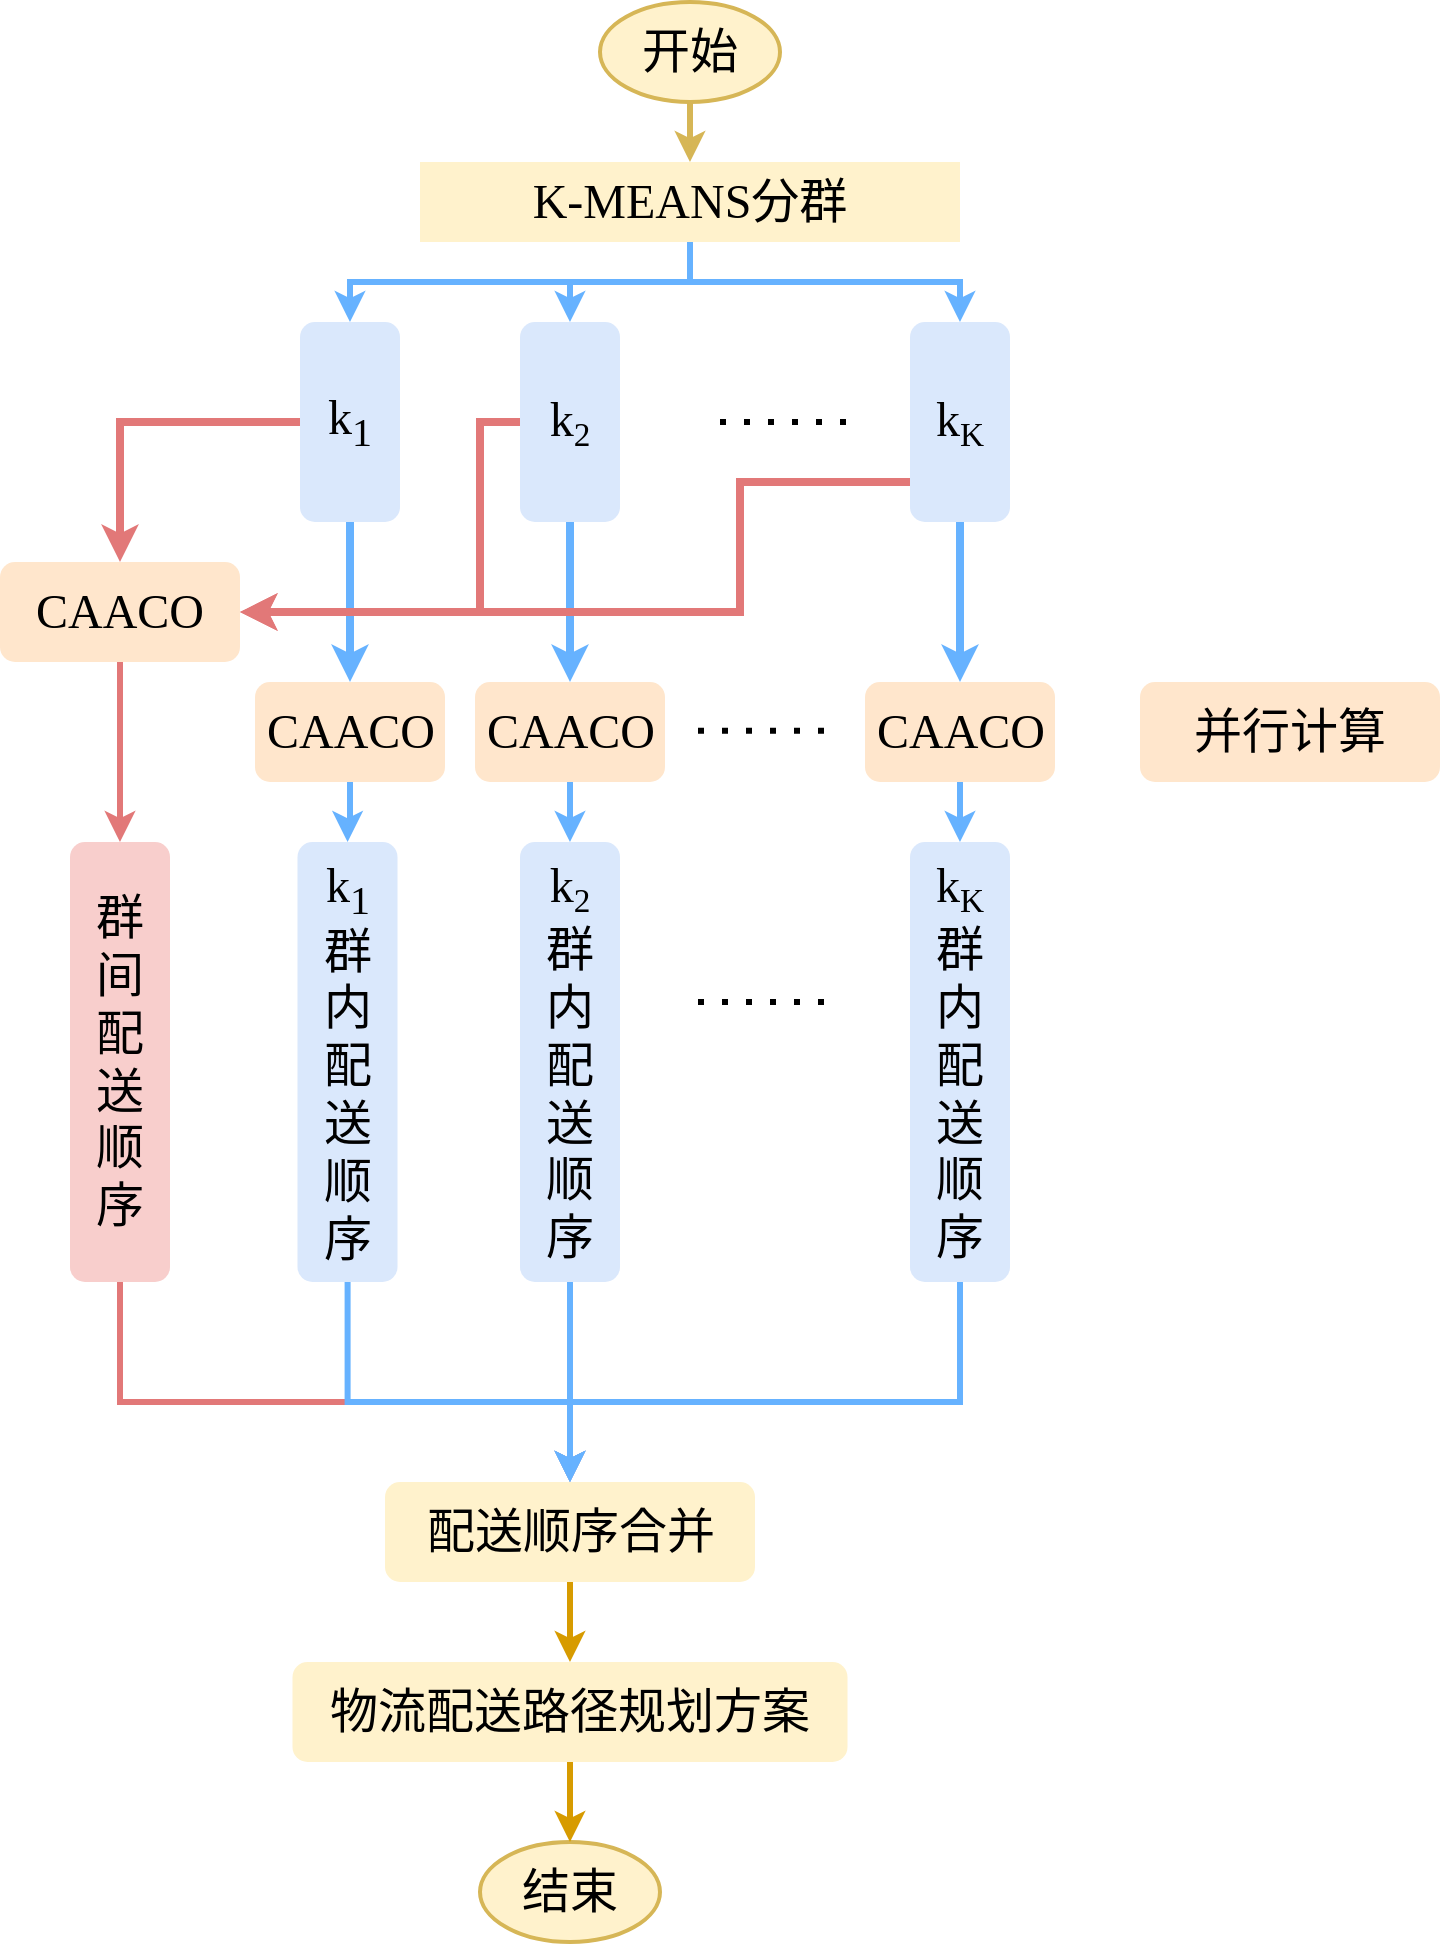 <mxfile version="24.0.1" type="github">
  <diagram id="_y_MiWxf_ru2kXOl8PKq" name="第 1 页">
    <mxGraphModel dx="1165" dy="685" grid="1" gridSize="10" guides="1" tooltips="1" connect="1" arrows="0" fold="1" page="1" pageScale="1" pageWidth="827" pageHeight="1169" math="0" shadow="0">
      <root>
        <mxCell id="0" />
        <mxCell id="1" parent="0" />
        <mxCell id="ek3AfG3ewywKdCFBDNp1-17" value="" style="edgeStyle=orthogonalEdgeStyle;rounded=0;orthogonalLoop=1;jettySize=auto;html=1;fontSize=24;entryX=0.5;entryY=0;entryDx=0;entryDy=0;strokeWidth=3;fillColor=#fff2cc;strokeColor=#d6b656;" parent="1" source="ek3AfG3ewywKdCFBDNp1-6" target="ek3AfG3ewywKdCFBDNp1-7" edge="1">
          <mxGeometry relative="1" as="geometry">
            <mxPoint x="380" y="200" as="targetPoint" />
          </mxGeometry>
        </mxCell>
        <mxCell id="ek3AfG3ewywKdCFBDNp1-6" value="&lt;font face=&quot;宋体&quot;&gt;开始&lt;/font&gt;" style="strokeWidth=2;html=1;shape=mxgraph.flowchart.start_1;whiteSpace=wrap;fontSize=24;fillColor=#fff2cc;strokeColor=#d6b656;" parent="1" vertex="1">
          <mxGeometry x="330" y="140" width="90" height="50" as="geometry" />
        </mxCell>
        <mxCell id="ek3AfG3ewywKdCFBDNp1-19" value="" style="edgeStyle=orthogonalEdgeStyle;rounded=0;orthogonalLoop=1;jettySize=auto;html=1;fontSize=24;entryX=0.5;entryY=0;entryDx=0;entryDy=0;strokeWidth=3;strokeColor=#66B2FF;" parent="1" source="ek3AfG3ewywKdCFBDNp1-7" target="KWmsBKfHiFpu-AzZeGoA-4" edge="1">
          <mxGeometry relative="1" as="geometry">
            <mxPoint x="375" y="290" as="targetPoint" />
          </mxGeometry>
        </mxCell>
        <mxCell id="KWmsBKfHiFpu-AzZeGoA-8" style="edgeStyle=orthogonalEdgeStyle;rounded=0;orthogonalLoop=1;jettySize=auto;html=1;entryX=0.5;entryY=0;entryDx=0;entryDy=0;strokeWidth=3;strokeColor=#66B2FF;" parent="1" source="ek3AfG3ewywKdCFBDNp1-7" target="KWmsBKfHiFpu-AzZeGoA-3" edge="1">
          <mxGeometry relative="1" as="geometry">
            <Array as="points">
              <mxPoint x="375" y="280" />
              <mxPoint x="205" y="280" />
            </Array>
          </mxGeometry>
        </mxCell>
        <mxCell id="KWmsBKfHiFpu-AzZeGoA-9" style="edgeStyle=orthogonalEdgeStyle;rounded=0;orthogonalLoop=1;jettySize=auto;html=1;strokeColor=#66B2FF;strokeWidth=3;" parent="1" source="ek3AfG3ewywKdCFBDNp1-7" target="KWmsBKfHiFpu-AzZeGoA-6" edge="1">
          <mxGeometry relative="1" as="geometry" />
        </mxCell>
        <mxCell id="ek3AfG3ewywKdCFBDNp1-7" value="&lt;font face=&quot;Times New Roman&quot;&gt;K-MEANS&lt;/font&gt;&lt;font face=&quot;宋体&quot;&gt;分群&lt;/font&gt;" style="rounded=0;whiteSpace=wrap;html=1;fontSize=24;fillColor=#fff2cc;strokeColor=none;" parent="1" vertex="1">
          <mxGeometry x="240" y="220" width="270" height="40" as="geometry" />
        </mxCell>
        <mxCell id="KWmsBKfHiFpu-AzZeGoA-11" value="" style="edgeStyle=orthogonalEdgeStyle;rounded=0;orthogonalLoop=1;jettySize=auto;html=1;strokeColor=#66B2FF;strokeWidth=4;" parent="1" source="KWmsBKfHiFpu-AzZeGoA-3" target="KWmsBKfHiFpu-AzZeGoA-10" edge="1">
          <mxGeometry relative="1" as="geometry" />
        </mxCell>
        <mxCell id="KWmsBKfHiFpu-AzZeGoA-19" style="edgeStyle=orthogonalEdgeStyle;rounded=0;orthogonalLoop=1;jettySize=auto;html=1;entryX=0.5;entryY=0;entryDx=0;entryDy=0;fillColor=#fff2cc;strokeColor=#e27878;strokeWidth=4;" parent="1" source="KWmsBKfHiFpu-AzZeGoA-3" target="KWmsBKfHiFpu-AzZeGoA-21" edge="1">
          <mxGeometry relative="1" as="geometry">
            <mxPoint x="110" y="440" as="targetPoint" />
          </mxGeometry>
        </mxCell>
        <mxCell id="KWmsBKfHiFpu-AzZeGoA-3" value="&lt;font style=&quot;font-size: 24px;&quot;&gt;k&lt;sub&gt;1&lt;/sub&gt;&lt;/font&gt;" style="rounded=1;whiteSpace=wrap;html=1;fillColor=#dae8fc;fontFamily=宋体;fontSize=24;strokeColor=none;" parent="1" vertex="1">
          <mxGeometry x="180" y="300" width="50" height="100" as="geometry" />
        </mxCell>
        <mxCell id="KWmsBKfHiFpu-AzZeGoA-13" style="edgeStyle=orthogonalEdgeStyle;rounded=0;orthogonalLoop=1;jettySize=auto;html=1;strokeColor=#66B2FF;strokeWidth=4;" parent="1" source="KWmsBKfHiFpu-AzZeGoA-4" target="KWmsBKfHiFpu-AzZeGoA-12" edge="1">
          <mxGeometry relative="1" as="geometry" />
        </mxCell>
        <mxCell id="KWmsBKfHiFpu-AzZeGoA-27" style="edgeStyle=orthogonalEdgeStyle;rounded=0;orthogonalLoop=1;jettySize=auto;html=1;fillColor=#fff2cc;strokeColor=#E27878;strokeWidth=4;entryX=1;entryY=0.5;entryDx=0;entryDy=0;" parent="1" source="KWmsBKfHiFpu-AzZeGoA-4" target="KWmsBKfHiFpu-AzZeGoA-21" edge="1">
          <mxGeometry relative="1" as="geometry">
            <mxPoint x="180" y="420" as="targetPoint" />
            <Array as="points">
              <mxPoint x="270" y="350" />
              <mxPoint x="270" y="445" />
            </Array>
          </mxGeometry>
        </mxCell>
        <mxCell id="KWmsBKfHiFpu-AzZeGoA-4" value="&lt;font style=&quot;font-size: 24px;&quot;&gt;k&lt;/font&gt;&lt;font style=&quot;font-size: 20px;&quot;&gt;&lt;sub&gt;2&lt;/sub&gt;&lt;/font&gt;" style="rounded=1;whiteSpace=wrap;html=1;fillColor=#dae8fc;fontFamily=宋体;fontSize=24;strokeColor=none;" parent="1" vertex="1">
          <mxGeometry x="290" y="300" width="50" height="100" as="geometry" />
        </mxCell>
        <mxCell id="KWmsBKfHiFpu-AzZeGoA-15" style="edgeStyle=orthogonalEdgeStyle;rounded=0;orthogonalLoop=1;jettySize=auto;html=1;entryX=0.5;entryY=0;entryDx=0;entryDy=0;strokeWidth=4;strokeColor=#66B2FF;" parent="1" source="KWmsBKfHiFpu-AzZeGoA-6" target="KWmsBKfHiFpu-AzZeGoA-14" edge="1">
          <mxGeometry relative="1" as="geometry" />
        </mxCell>
        <mxCell id="KWmsBKfHiFpu-AzZeGoA-28" style="edgeStyle=orthogonalEdgeStyle;rounded=0;orthogonalLoop=1;jettySize=auto;html=1;entryX=1;entryY=0.5;entryDx=0;entryDy=0;fillColor=#fff2cc;strokeColor=#E27878;strokeWidth=4;" parent="1" source="KWmsBKfHiFpu-AzZeGoA-6" target="KWmsBKfHiFpu-AzZeGoA-21" edge="1">
          <mxGeometry relative="1" as="geometry">
            <Array as="points">
              <mxPoint x="400" y="380" />
              <mxPoint x="400" y="445" />
            </Array>
          </mxGeometry>
        </mxCell>
        <mxCell id="KWmsBKfHiFpu-AzZeGoA-6" value="&lt;font style=&quot;font-size: 24px;&quot;&gt;k&lt;/font&gt;&lt;font style=&quot;font-size: 20px;&quot;&gt;&lt;sub&gt;K&lt;/sub&gt;&lt;/font&gt;" style="rounded=1;whiteSpace=wrap;html=1;fillColor=#dae8fc;fontFamily=宋体;fontSize=24;strokeColor=none;" parent="1" vertex="1">
          <mxGeometry x="485" y="300" width="50" height="100" as="geometry" />
        </mxCell>
        <mxCell id="KWmsBKfHiFpu-AzZeGoA-7" value="" style="endArrow=none;dashed=1;html=1;dashPattern=1 3;strokeWidth=3;rounded=0;" parent="1" edge="1">
          <mxGeometry width="50" height="50" relative="1" as="geometry">
            <mxPoint x="390" y="350" as="sourcePoint" />
            <mxPoint x="460" y="350" as="targetPoint" />
          </mxGeometry>
        </mxCell>
        <mxCell id="zpgxpEKYq8m902Y9zk07-6" value="" style="edgeStyle=orthogonalEdgeStyle;rounded=0;orthogonalLoop=1;jettySize=auto;html=1;strokeWidth=3;strokeColor=#66B2FF;" edge="1" parent="1" source="KWmsBKfHiFpu-AzZeGoA-10" target="zpgxpEKYq8m902Y9zk07-2">
          <mxGeometry relative="1" as="geometry" />
        </mxCell>
        <mxCell id="KWmsBKfHiFpu-AzZeGoA-10" value="&lt;font face=&quot;Times New Roman&quot;&gt;CAACO&lt;/font&gt;" style="rounded=1;whiteSpace=wrap;html=1;fillColor=#ffe6cc;fontFamily=宋体;fontSize=24;strokeColor=none;" parent="1" vertex="1">
          <mxGeometry x="157.5" y="480" width="95" height="50" as="geometry" />
        </mxCell>
        <mxCell id="zpgxpEKYq8m902Y9zk07-7" value="" style="edgeStyle=orthogonalEdgeStyle;rounded=0;orthogonalLoop=1;jettySize=auto;html=1;strokeWidth=3;strokeColor=#66B2FF;" edge="1" parent="1" source="KWmsBKfHiFpu-AzZeGoA-12" target="zpgxpEKYq8m902Y9zk07-3">
          <mxGeometry relative="1" as="geometry" />
        </mxCell>
        <mxCell id="KWmsBKfHiFpu-AzZeGoA-12" value="&lt;font face=&quot;Times New Roman&quot;&gt;CAACO&lt;/font&gt;" style="rounded=1;whiteSpace=wrap;html=1;fillColor=#ffe6cc;fontFamily=宋体;fontSize=24;strokeColor=none;" parent="1" vertex="1">
          <mxGeometry x="267.5" y="480" width="95" height="50" as="geometry" />
        </mxCell>
        <mxCell id="zpgxpEKYq8m902Y9zk07-8" value="" style="edgeStyle=orthogonalEdgeStyle;rounded=0;orthogonalLoop=1;jettySize=auto;html=1;strokeWidth=3;strokeColor=#66B2FF;" edge="1" parent="1" source="KWmsBKfHiFpu-AzZeGoA-14" target="zpgxpEKYq8m902Y9zk07-4">
          <mxGeometry relative="1" as="geometry" />
        </mxCell>
        <mxCell id="KWmsBKfHiFpu-AzZeGoA-14" value="&lt;font face=&quot;Times New Roman&quot;&gt;CAACO&lt;/font&gt;" style="rounded=1;whiteSpace=wrap;html=1;fillColor=#ffe6cc;fontFamily=宋体;fontSize=24;strokeColor=none;" parent="1" vertex="1">
          <mxGeometry x="462.5" y="480" width="95" height="50" as="geometry" />
        </mxCell>
        <mxCell id="KWmsBKfHiFpu-AzZeGoA-16" value="" style="endArrow=none;dashed=1;html=1;dashPattern=1 3;strokeWidth=3;rounded=0;" parent="1" edge="1">
          <mxGeometry width="50" height="50" relative="1" as="geometry">
            <mxPoint x="379" y="504.33" as="sourcePoint" />
            <mxPoint x="449" y="504.33" as="targetPoint" />
          </mxGeometry>
        </mxCell>
        <mxCell id="zpgxpEKYq8m902Y9zk07-9" style="edgeStyle=orthogonalEdgeStyle;rounded=0;orthogonalLoop=1;jettySize=auto;html=1;strokeWidth=3;strokeColor=#E27878;" edge="1" parent="1" source="KWmsBKfHiFpu-AzZeGoA-21" target="KWmsBKfHiFpu-AzZeGoA-30">
          <mxGeometry relative="1" as="geometry" />
        </mxCell>
        <mxCell id="KWmsBKfHiFpu-AzZeGoA-21" value="&lt;font face=&quot;Times New Roman&quot;&gt;CAACO&lt;/font&gt;" style="rounded=1;whiteSpace=wrap;html=1;fillColor=#ffe6cc;fontFamily=宋体;fontSize=24;strokeColor=none;" parent="1" vertex="1">
          <mxGeometry x="30" y="420" width="120" height="50" as="geometry" />
        </mxCell>
        <mxCell id="zpgxpEKYq8m902Y9zk07-12" value="" style="edgeStyle=orthogonalEdgeStyle;rounded=0;orthogonalLoop=1;jettySize=auto;html=1;fillColor=#fff2cc;strokeColor=#E27878;strokeWidth=3;" edge="1" parent="1" source="KWmsBKfHiFpu-AzZeGoA-30" target="zpgxpEKYq8m902Y9zk07-11">
          <mxGeometry relative="1" as="geometry">
            <Array as="points">
              <mxPoint x="90" y="840" />
              <mxPoint x="315" y="840" />
            </Array>
          </mxGeometry>
        </mxCell>
        <mxCell id="KWmsBKfHiFpu-AzZeGoA-30" value="群&lt;div&gt;间&lt;/div&gt;&lt;div&gt;配&lt;/div&gt;&lt;div&gt;送&lt;/div&gt;&lt;div&gt;顺&lt;/div&gt;&lt;div&gt;序&lt;/div&gt;" style="rounded=1;whiteSpace=wrap;html=1;fillColor=#f8cecc;fontFamily=宋体;fontSize=24;strokeColor=none;" parent="1" vertex="1">
          <mxGeometry x="65" y="560" width="50" height="220" as="geometry" />
        </mxCell>
        <mxCell id="zpgxpEKYq8m902Y9zk07-13" style="edgeStyle=orthogonalEdgeStyle;rounded=0;orthogonalLoop=1;jettySize=auto;html=1;entryX=0.5;entryY=0;entryDx=0;entryDy=0;strokeWidth=3;strokeColor=#66B2FF;" edge="1" parent="1" source="zpgxpEKYq8m902Y9zk07-2" target="zpgxpEKYq8m902Y9zk07-11">
          <mxGeometry relative="1" as="geometry">
            <Array as="points">
              <mxPoint x="204" y="840" />
              <mxPoint x="315" y="840" />
            </Array>
          </mxGeometry>
        </mxCell>
        <mxCell id="zpgxpEKYq8m902Y9zk07-2" value="&lt;div&gt;k&lt;sub&gt;1&lt;/sub&gt;&lt;/div&gt;群&lt;div&gt;&lt;span style=&quot;background-color: initial;&quot;&gt;内&lt;/span&gt;&lt;/div&gt;&lt;div&gt;&lt;span style=&quot;background-color: initial;&quot;&gt;配&lt;/span&gt;&lt;br&gt;&lt;/div&gt;&lt;div&gt;送&lt;/div&gt;&lt;div&gt;顺&lt;/div&gt;&lt;div&gt;序&lt;/div&gt;" style="rounded=1;whiteSpace=wrap;html=1;fillColor=#dae8fc;fontFamily=宋体;fontSize=24;strokeColor=none;" vertex="1" parent="1">
          <mxGeometry x="178.75" y="560" width="50" height="220" as="geometry" />
        </mxCell>
        <mxCell id="zpgxpEKYq8m902Y9zk07-14" style="edgeStyle=orthogonalEdgeStyle;rounded=0;orthogonalLoop=1;jettySize=auto;html=1;entryX=0.5;entryY=0;entryDx=0;entryDy=0;strokeWidth=3;strokeColor=#66B2FF;" edge="1" parent="1" source="zpgxpEKYq8m902Y9zk07-3" target="zpgxpEKYq8m902Y9zk07-11">
          <mxGeometry relative="1" as="geometry" />
        </mxCell>
        <mxCell id="zpgxpEKYq8m902Y9zk07-3" value="&lt;div&gt;k&lt;span style=&quot;font-size: 20px;&quot;&gt;&lt;sub&gt;2&lt;/sub&gt;&lt;/span&gt;&lt;/div&gt;群&lt;div&gt;&lt;span style=&quot;background-color: initial;&quot;&gt;内&lt;/span&gt;&lt;/div&gt;&lt;div&gt;&lt;span style=&quot;background-color: initial;&quot;&gt;配&lt;/span&gt;&lt;br&gt;&lt;/div&gt;&lt;div&gt;送&lt;/div&gt;&lt;div&gt;顺&lt;/div&gt;&lt;div&gt;序&lt;/div&gt;" style="rounded=1;whiteSpace=wrap;html=1;fillColor=#dae8fc;fontFamily=宋体;fontSize=24;strokeColor=none;" vertex="1" parent="1">
          <mxGeometry x="290" y="560" width="50" height="220" as="geometry" />
        </mxCell>
        <mxCell id="zpgxpEKYq8m902Y9zk07-15" style="edgeStyle=orthogonalEdgeStyle;rounded=0;orthogonalLoop=1;jettySize=auto;html=1;entryX=0.5;entryY=0;entryDx=0;entryDy=0;strokeWidth=3;strokeColor=#66B2FF;" edge="1" parent="1" source="zpgxpEKYq8m902Y9zk07-4" target="zpgxpEKYq8m902Y9zk07-11">
          <mxGeometry relative="1" as="geometry">
            <Array as="points">
              <mxPoint x="510" y="840" />
              <mxPoint x="315" y="840" />
            </Array>
          </mxGeometry>
        </mxCell>
        <mxCell id="zpgxpEKYq8m902Y9zk07-4" value="&lt;div&gt;k&lt;span style=&quot;font-size: 20px;&quot;&gt;&lt;sub&gt;K&lt;/sub&gt;&lt;/span&gt;&lt;/div&gt;群&lt;div&gt;&lt;span style=&quot;background-color: initial;&quot;&gt;内&lt;/span&gt;&lt;/div&gt;&lt;div&gt;&lt;span style=&quot;background-color: initial;&quot;&gt;配&lt;/span&gt;&lt;br&gt;&lt;/div&gt;&lt;div&gt;送&lt;/div&gt;&lt;div&gt;顺&lt;/div&gt;&lt;div&gt;序&lt;/div&gt;" style="rounded=1;whiteSpace=wrap;html=1;fillColor=#dae8fc;fontFamily=宋体;fontSize=24;strokeColor=none;" vertex="1" parent="1">
          <mxGeometry x="485" y="560" width="50" height="220" as="geometry" />
        </mxCell>
        <mxCell id="zpgxpEKYq8m902Y9zk07-5" value="" style="endArrow=none;dashed=1;html=1;dashPattern=1 3;strokeWidth=3;rounded=0;" edge="1" parent="1">
          <mxGeometry width="50" height="50" relative="1" as="geometry">
            <mxPoint x="379" y="640.0" as="sourcePoint" />
            <mxPoint x="449" y="640.0" as="targetPoint" />
          </mxGeometry>
        </mxCell>
        <mxCell id="zpgxpEKYq8m902Y9zk07-10" value="&lt;span style=&quot;font-size: 18pt;&quot;&gt;&lt;font face=&quot;宋体&quot;&gt;并行计算&lt;/font&gt;&lt;/span&gt;" style="rounded=1;whiteSpace=wrap;html=1;fillColor=#ffe6cc;fontFamily=宋体;fontSize=24;strokeColor=none;" vertex="1" parent="1">
          <mxGeometry x="600" y="480" width="150" height="50" as="geometry" />
        </mxCell>
        <mxCell id="zpgxpEKYq8m902Y9zk07-16" style="edgeStyle=orthogonalEdgeStyle;rounded=0;orthogonalLoop=1;jettySize=auto;html=1;entryX=0.5;entryY=0;entryDx=0;entryDy=0;fillColor=#ffe6cc;strokeColor=#d79b00;strokeWidth=3;" edge="1" parent="1" source="zpgxpEKYq8m902Y9zk07-11" target="zpgxpEKYq8m902Y9zk07-18">
          <mxGeometry relative="1" as="geometry">
            <mxPoint x="315" y="980.0" as="targetPoint" />
          </mxGeometry>
        </mxCell>
        <mxCell id="zpgxpEKYq8m902Y9zk07-11" value="配送顺序合并" style="whiteSpace=wrap;html=1;fontSize=24;fontFamily=宋体;fillColor=#fff2cc;rounded=1;strokeColor=none;" vertex="1" parent="1">
          <mxGeometry x="222.5" y="880" width="185" height="50" as="geometry" />
        </mxCell>
        <mxCell id="zpgxpEKYq8m902Y9zk07-17" value="&lt;font face=&quot;宋体&quot;&gt;结束&lt;/font&gt;" style="strokeWidth=2;html=1;shape=mxgraph.flowchart.start_1;whiteSpace=wrap;fontSize=24;fillColor=#fff2cc;strokeColor=#d6b656;" vertex="1" parent="1">
          <mxGeometry x="270" y="1060" width="90" height="50" as="geometry" />
        </mxCell>
        <mxCell id="zpgxpEKYq8m902Y9zk07-18" value="物流配送路径规划方案" style="whiteSpace=wrap;html=1;fontSize=24;fontFamily=宋体;fillColor=#fff2cc;rounded=1;strokeColor=none;" vertex="1" parent="1">
          <mxGeometry x="176.25" y="970" width="277.5" height="50" as="geometry" />
        </mxCell>
        <mxCell id="zpgxpEKYq8m902Y9zk07-19" style="edgeStyle=orthogonalEdgeStyle;rounded=0;orthogonalLoop=1;jettySize=auto;html=1;fillColor=#ffe6cc;strokeColor=#d79b00;strokeWidth=3;exitX=0.5;exitY=1;exitDx=0;exitDy=0;entryX=0.5;entryY=0;entryDx=0;entryDy=0;entryPerimeter=0;" edge="1" parent="1" source="zpgxpEKYq8m902Y9zk07-18" target="zpgxpEKYq8m902Y9zk07-17">
          <mxGeometry relative="1" as="geometry">
            <mxPoint x="320" y="1080" as="targetPoint" />
            <mxPoint x="510" y="1060" as="sourcePoint" />
          </mxGeometry>
        </mxCell>
      </root>
    </mxGraphModel>
  </diagram>
</mxfile>

